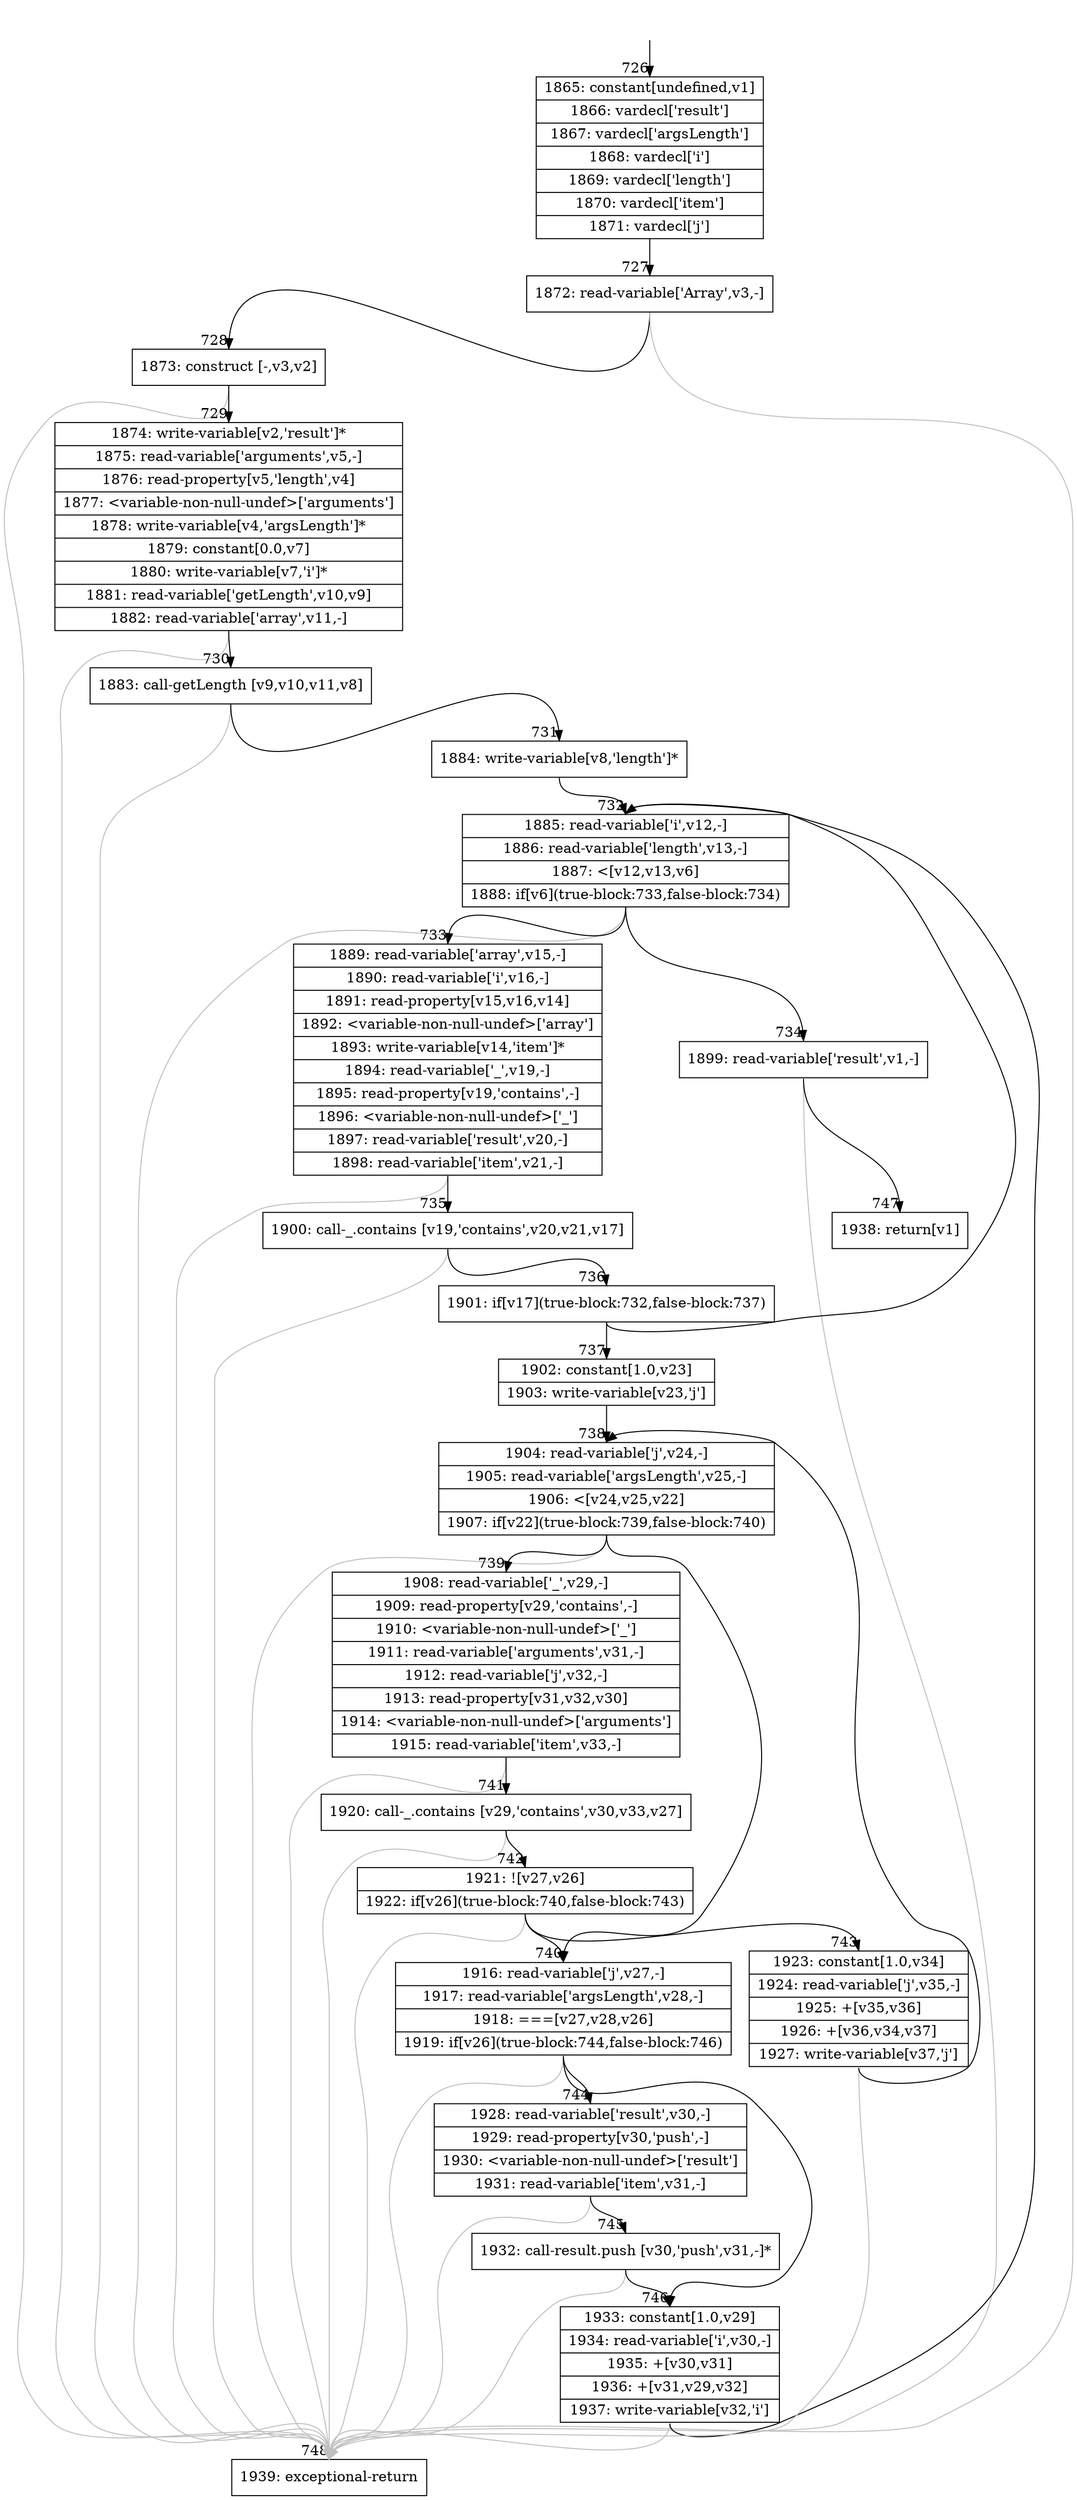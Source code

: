 digraph {
rankdir="TD"
BB_entry62[shape=none,label=""];
BB_entry62 -> BB726 [tailport=s, headport=n, headlabel="    726"]
BB726 [shape=record label="{1865: constant[undefined,v1]|1866: vardecl['result']|1867: vardecl['argsLength']|1868: vardecl['i']|1869: vardecl['length']|1870: vardecl['item']|1871: vardecl['j']}" ] 
BB726 -> BB727 [tailport=s, headport=n, headlabel="      727"]
BB727 [shape=record label="{1872: read-variable['Array',v3,-]}" ] 
BB727 -> BB728 [tailport=s, headport=n, headlabel="      728"]
BB727 -> BB748 [tailport=s, headport=n, color=gray, headlabel="      748"]
BB728 [shape=record label="{1873: construct [-,v3,v2]}" ] 
BB728 -> BB729 [tailport=s, headport=n, headlabel="      729"]
BB728 -> BB748 [tailport=s, headport=n, color=gray]
BB729 [shape=record label="{1874: write-variable[v2,'result']*|1875: read-variable['arguments',v5,-]|1876: read-property[v5,'length',v4]|1877: \<variable-non-null-undef\>['arguments']|1878: write-variable[v4,'argsLength']*|1879: constant[0.0,v7]|1880: write-variable[v7,'i']*|1881: read-variable['getLength',v10,v9]|1882: read-variable['array',v11,-]}" ] 
BB729 -> BB730 [tailport=s, headport=n, headlabel="      730"]
BB729 -> BB748 [tailport=s, headport=n, color=gray]
BB730 [shape=record label="{1883: call-getLength [v9,v10,v11,v8]}" ] 
BB730 -> BB731 [tailport=s, headport=n, headlabel="      731"]
BB730 -> BB748 [tailport=s, headport=n, color=gray]
BB731 [shape=record label="{1884: write-variable[v8,'length']*}" ] 
BB731 -> BB732 [tailport=s, headport=n, headlabel="      732"]
BB732 [shape=record label="{1885: read-variable['i',v12,-]|1886: read-variable['length',v13,-]|1887: \<[v12,v13,v6]|1888: if[v6](true-block:733,false-block:734)}" ] 
BB732 -> BB733 [tailport=s, headport=n, headlabel="      733"]
BB732 -> BB734 [tailport=s, headport=n, headlabel="      734"]
BB732 -> BB748 [tailport=s, headport=n, color=gray]
BB733 [shape=record label="{1889: read-variable['array',v15,-]|1890: read-variable['i',v16,-]|1891: read-property[v15,v16,v14]|1892: \<variable-non-null-undef\>['array']|1893: write-variable[v14,'item']*|1894: read-variable['_',v19,-]|1895: read-property[v19,'contains',-]|1896: \<variable-non-null-undef\>['_']|1897: read-variable['result',v20,-]|1898: read-variable['item',v21,-]}" ] 
BB733 -> BB735 [tailport=s, headport=n, headlabel="      735"]
BB733 -> BB748 [tailport=s, headport=n, color=gray]
BB734 [shape=record label="{1899: read-variable['result',v1,-]}" ] 
BB734 -> BB747 [tailport=s, headport=n, headlabel="      747"]
BB734 -> BB748 [tailport=s, headport=n, color=gray]
BB735 [shape=record label="{1900: call-_.contains [v19,'contains',v20,v21,v17]}" ] 
BB735 -> BB736 [tailport=s, headport=n, headlabel="      736"]
BB735 -> BB748 [tailport=s, headport=n, color=gray]
BB736 [shape=record label="{1901: if[v17](true-block:732,false-block:737)}" ] 
BB736 -> BB732 [tailport=s, headport=n]
BB736 -> BB737 [tailport=s, headport=n, headlabel="      737"]
BB737 [shape=record label="{1902: constant[1.0,v23]|1903: write-variable[v23,'j']}" ] 
BB737 -> BB738 [tailport=s, headport=n, headlabel="      738"]
BB738 [shape=record label="{1904: read-variable['j',v24,-]|1905: read-variable['argsLength',v25,-]|1906: \<[v24,v25,v22]|1907: if[v22](true-block:739,false-block:740)}" ] 
BB738 -> BB739 [tailport=s, headport=n, headlabel="      739"]
BB738 -> BB740 [tailport=s, headport=n, headlabel="      740"]
BB738 -> BB748 [tailport=s, headport=n, color=gray]
BB739 [shape=record label="{1908: read-variable['_',v29,-]|1909: read-property[v29,'contains',-]|1910: \<variable-non-null-undef\>['_']|1911: read-variable['arguments',v31,-]|1912: read-variable['j',v32,-]|1913: read-property[v31,v32,v30]|1914: \<variable-non-null-undef\>['arguments']|1915: read-variable['item',v33,-]}" ] 
BB739 -> BB741 [tailport=s, headport=n, headlabel="      741"]
BB739 -> BB748 [tailport=s, headport=n, color=gray]
BB740 [shape=record label="{1916: read-variable['j',v27,-]|1917: read-variable['argsLength',v28,-]|1918: ===[v27,v28,v26]|1919: if[v26](true-block:744,false-block:746)}" ] 
BB740 -> BB744 [tailport=s, headport=n, headlabel="      744"]
BB740 -> BB746 [tailport=s, headport=n, headlabel="      746"]
BB740 -> BB748 [tailport=s, headport=n, color=gray]
BB741 [shape=record label="{1920: call-_.contains [v29,'contains',v30,v33,v27]}" ] 
BB741 -> BB742 [tailport=s, headport=n, headlabel="      742"]
BB741 -> BB748 [tailport=s, headport=n, color=gray]
BB742 [shape=record label="{1921: ![v27,v26]|1922: if[v26](true-block:740,false-block:743)}" ] 
BB742 -> BB740 [tailport=s, headport=n]
BB742 -> BB743 [tailport=s, headport=n, headlabel="      743"]
BB742 -> BB748 [tailport=s, headport=n, color=gray]
BB743 [shape=record label="{1923: constant[1.0,v34]|1924: read-variable['j',v35,-]|1925: +[v35,v36]|1926: +[v36,v34,v37]|1927: write-variable[v37,'j']}" ] 
BB743 -> BB738 [tailport=s, headport=n]
BB743 -> BB748 [tailport=s, headport=n, color=gray]
BB744 [shape=record label="{1928: read-variable['result',v30,-]|1929: read-property[v30,'push',-]|1930: \<variable-non-null-undef\>['result']|1931: read-variable['item',v31,-]}" ] 
BB744 -> BB745 [tailport=s, headport=n, headlabel="      745"]
BB744 -> BB748 [tailport=s, headport=n, color=gray]
BB745 [shape=record label="{1932: call-result.push [v30,'push',v31,-]*}" ] 
BB745 -> BB746 [tailport=s, headport=n]
BB745 -> BB748 [tailport=s, headport=n, color=gray]
BB746 [shape=record label="{1933: constant[1.0,v29]|1934: read-variable['i',v30,-]|1935: +[v30,v31]|1936: +[v31,v29,v32]|1937: write-variable[v32,'i']}" ] 
BB746 -> BB732 [tailport=s, headport=n]
BB746 -> BB748 [tailport=s, headport=n, color=gray]
BB747 [shape=record label="{1938: return[v1]}" ] 
BB748 [shape=record label="{1939: exceptional-return}" ] 
//#$~ 574
}
